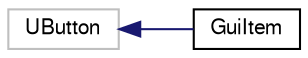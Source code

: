 digraph "Graphical Class Hierarchy"
{
 // LATEX_PDF_SIZE
  bgcolor="transparent";
  edge [fontname="FreeSans",fontsize="10",labelfontname="FreeSans",labelfontsize="10"];
  node [fontname="FreeSans",fontsize="10",shape=record];
  rankdir="LR";
  Node126 [label="UButton",height=0.2,width=0.4,color="grey75",tooltip=" "];
  Node126 -> Node0 [dir="back",color="midnightblue",fontsize="10",style="solid",fontname="FreeSans"];
  Node0 [label="GuiItem",height=0.2,width=0.4,color="black",URL="$a01572.html",tooltip="GuiItem Class."];
}

